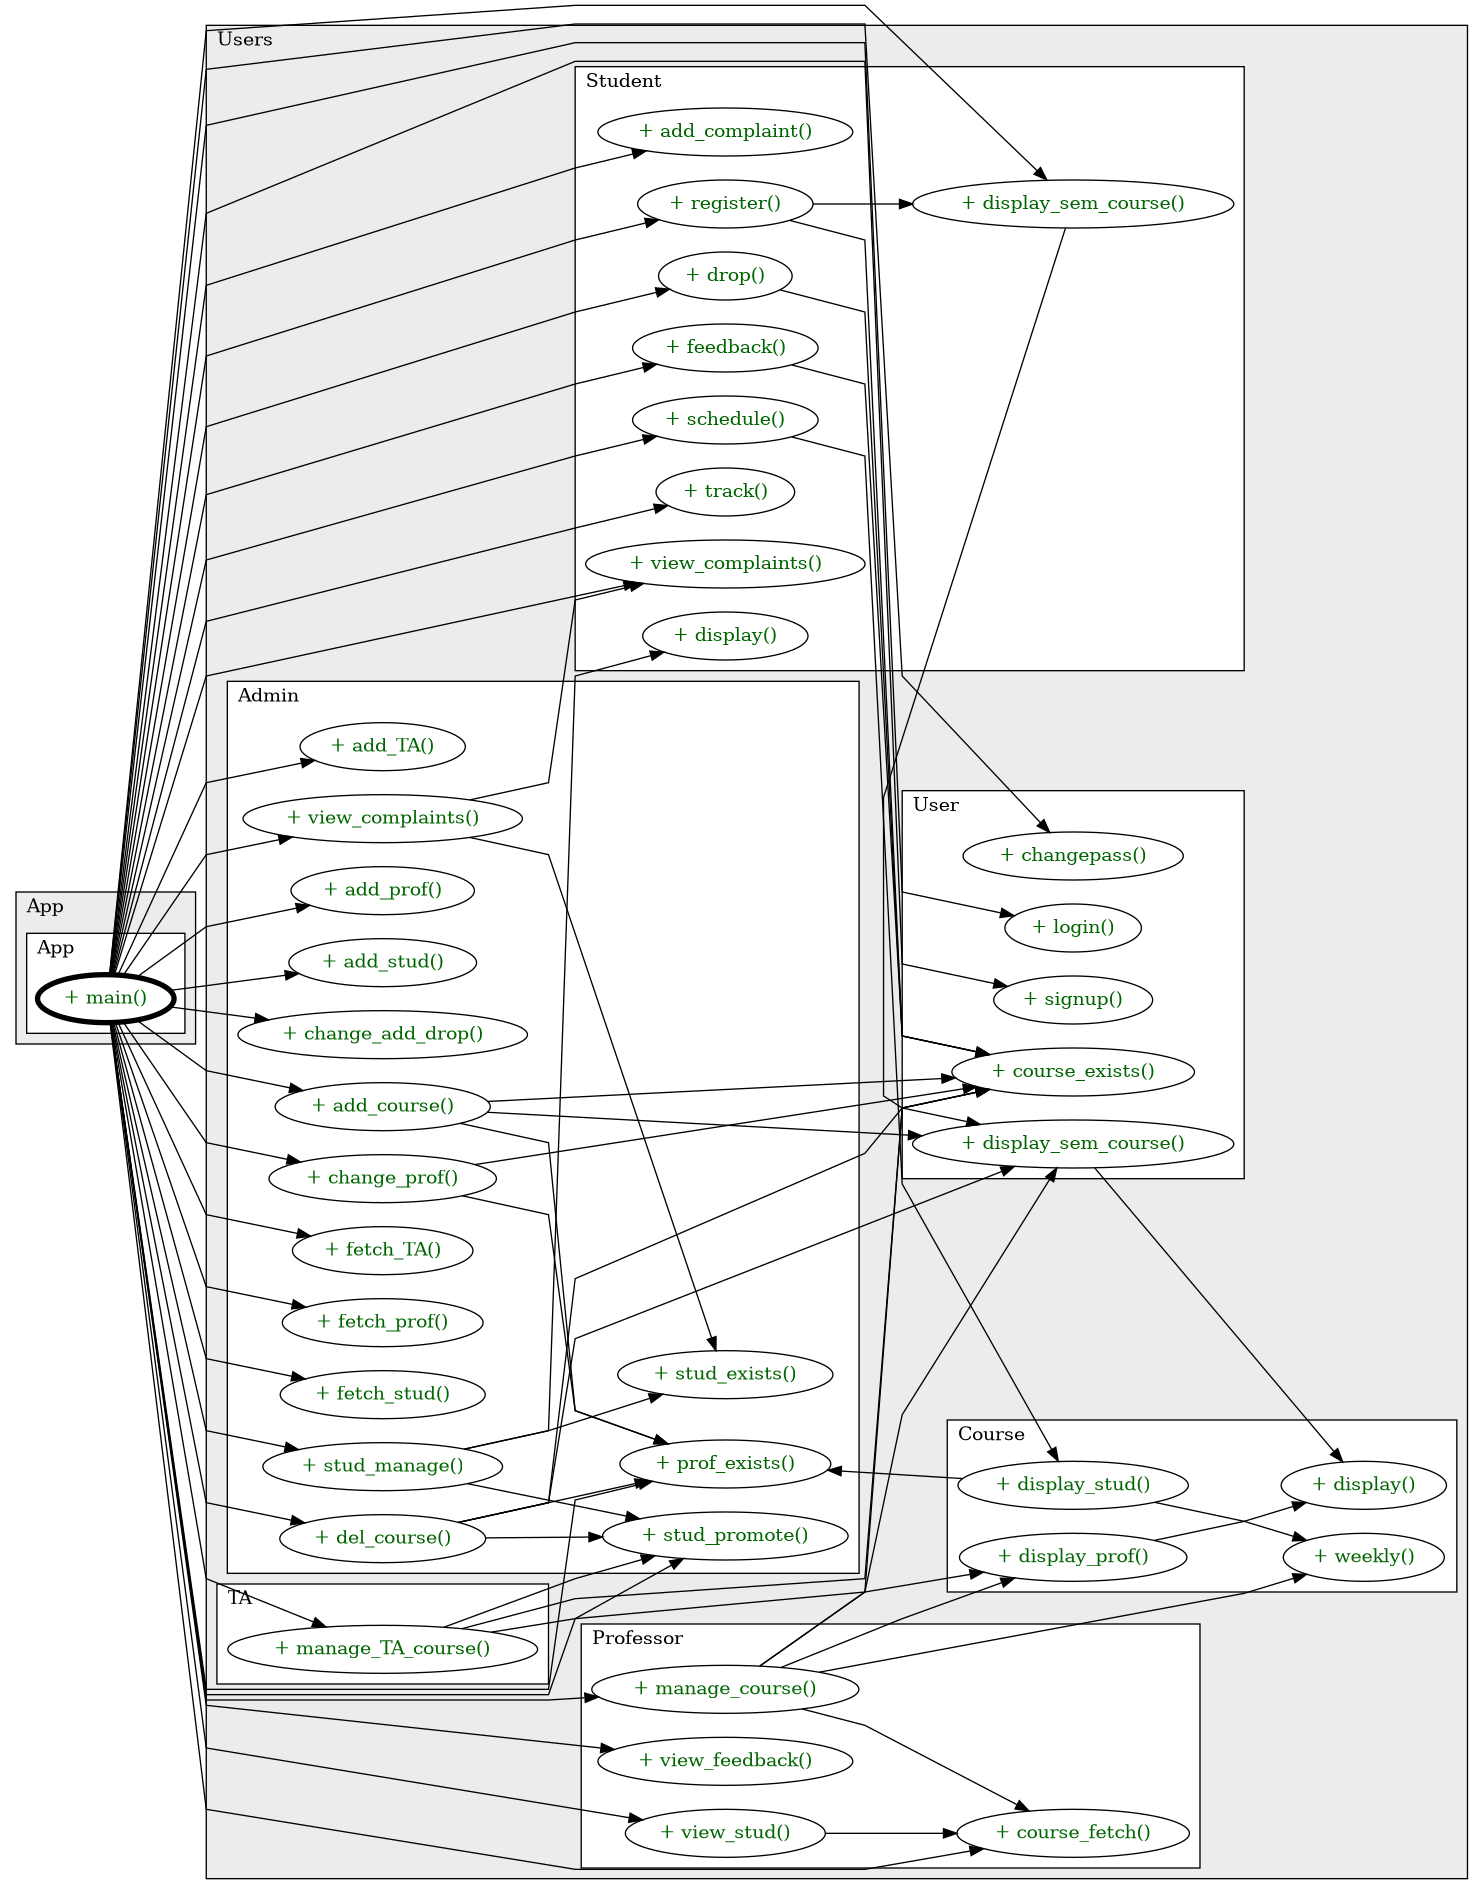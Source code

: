 @startuml

/' diagram meta data start
config=CallConfiguration;
{
  "rootMethod": "App#main(String[])",
  "projectClassification": {
    "searchMode": "OpenProject", // OpenProject, AllProjects
    "includedProjects": "",
    "pathEndKeywords": "*.impl",
    "isClientPath": "",
    "isClientName": "",
    "isTestPath": "",
    "isTestName": "",
    "isMappingPath": "",
    "isMappingName": "",
    "isDataAccessPath": "",
    "isDataAccessName": "",
    "isDataStructurePath": "",
    "isDataStructureName": "",
    "isInterfaceStructuresPath": "",
    "isInterfaceStructuresName": "",
    "isEntryPointPath": "",
    "isEntryPointName": "",
    "treatFinalFieldsAsMandatory": false
  },
  "graphRestriction": {
    "classPackageExcludeFilter": "",
    "classPackageIncludeFilter": "",
    "classNameExcludeFilter": "",
    "classNameIncludeFilter": "",
    "methodNameExcludeFilter": "",
    "methodNameIncludeFilter": "",
    "removeByInheritance": "", // inheritance/annotation based filtering is done in a second step
    "removeByAnnotation": "",
    "removeByClassPackage": "", // cleanup the graph after inheritance/annotation based filtering is done
    "removeByClassName": "",
    "cutMappings": false,
    "cutEnum": true,
    "cutTests": true,
    "cutClient": true,
    "cutDataAccess": true,
    "cutInterfaceStructures": true,
    "cutDataStructures": true,
    "cutGetterAndSetter": true,
    "cutConstructors": true
  },
  "graphTraversal": {
    "forwardDepth": 3,
    "backwardDepth": 3,
    "classPackageExcludeFilter": "",
    "classPackageIncludeFilter": "",
    "classNameExcludeFilter": "",
    "classNameIncludeFilter": "",
    "methodNameExcludeFilter": "",
    "methodNameIncludeFilter": "",
    "hideMappings": false,
    "hideDataStructures": false,
    "hidePrivateMethods": true,
    "hideInterfaceCalls": true, // indirection: implementation -> interface (is hidden) -> implementation
    "onlyShowApplicationEntryPoints": false, // root node is included
    "useMethodCallsForStructureDiagram": "ForwardOnly" // ForwardOnly, BothDirections, No
  },
  "details": {
    "aggregation": "GroupByClass", // ByClass, GroupByClass, None
    "showMethodParametersTypes": false,
    "showMethodParametersNames": false,
    "showMethodReturnType": false,
    "showPackageLevels": 2,
    "showCallOrder": false,
    "edgeMode": "MethodsOnly", // TypesOnly, MethodsOnly, TypesAndMethods, MethodsAndDirectTypeUsage
    "showDetailedClassStructure": false
  },
  "rootClass": "App",
  "extensionCallbackMethod": "" // qualified.class.name#methodName - signature: public static String method(String)
}
diagram meta data end '/



digraph g {
    rankdir="LR"
    splines=polyline
    

'nodes 
subgraph cluster_66049 { 
   	label=App
	labeljust=l
	fillcolor="#ececec"
	style=filled
   
   subgraph cluster_869532820 { 
   	label=App
	labeljust=l
	fillcolor=white
	style=filled
   
   App66049XXXmain1859653459[
	label="+ main()"
	style=filled
	fillcolor=white
	tooltip="App

null"
	penwidth=4
	fontcolor=darkgreen
];
} 
} 

subgraph cluster_82025960 { 
   	label=Users
	labeljust=l
	fillcolor="#ececec"
	style=filled
   
   subgraph cluster_141257777 { 
   	label=User
	labeljust=l
	fillcolor=white
	style=filled
   
   User82025960XXXchangepass0[
	label="+ changepass()"
	style=filled
	fillcolor=white
	tooltip="User

null"
	fontcolor=darkgreen
];

User82025960XXXcourse_exists104431[
	label="+ course_exists()"
	style=filled
	fillcolor=white
	tooltip="User

null"
	fontcolor=darkgreen
];

User82025960XXXdisplay_sem_course104431[
	label="+ display_sem_course()"
	style=filled
	fillcolor=white
	tooltip="User

null"
	fontcolor=darkgreen
];

User82025960XXXlogin0[
	label="+ login()"
	style=filled
	fillcolor=white
	tooltip="User

null"
	fontcolor=darkgreen
];

User82025960XXXsignup0[
	label="+ signup()"
	style=filled
	fillcolor=white
	tooltip="User

null"
	fontcolor=darkgreen
];
} 

subgraph cluster_1705533461 { 
   	label=Student
	labeljust=l
	fillcolor=white
	style=filled
   
   Student82025960XXXadd_complaint0[
	label="+ add_complaint()"
	style=filled
	fillcolor=white
	tooltip="Student

null"
	fontcolor=darkgreen
];

Student82025960XXXdisplay0[
	label="+ display()"
	style=filled
	fillcolor=white
	tooltip="Student

null"
	fontcolor=darkgreen
];

Student82025960XXXdisplay_sem_course0[
	label="+ display_sem_course()"
	style=filled
	fillcolor=white
	tooltip="Student

null"
	fontcolor=darkgreen
];

Student82025960XXXdrop0[
	label="+ drop()"
	style=filled
	fillcolor=white
	tooltip="Student

null"
	fontcolor=darkgreen
];

Student82025960XXXfeedback0[
	label="+ feedback()"
	style=filled
	fillcolor=white
	tooltip="Student

null"
	fontcolor=darkgreen
];

Student82025960XXXregister0[
	label="+ register()"
	style=filled
	fillcolor=white
	tooltip="Student

null"
	fontcolor=darkgreen
];

Student82025960XXXschedule0[
	label="+ schedule()"
	style=filled
	fillcolor=white
	tooltip="Student

null"
	fontcolor=darkgreen
];

Student82025960XXXtrack0[
	label="+ track()"
	style=filled
	fillcolor=white
	tooltip="Student

null"
	fontcolor=darkgreen
];

Student82025960XXXview_complaints0[
	label="+ view_complaints()"
	style=filled
	fillcolor=white
	tooltip="Student

null"
	fontcolor=darkgreen
];
} 

subgraph cluster_200970189 { 
   	label=TA
	labeljust=l
	fillcolor=white
	style=filled
   
   TA82025960XXXmanage_TA_course63116079[
	label="+ manage_TA_course()"
	style=filled
	fillcolor=white
	tooltip="TA

null"
	fontcolor=darkgreen
];
} 

subgraph cluster_2086199041 { 
   	label=Course
	labeljust=l
	fillcolor=white
	style=filled
   
   Course82025960XXXdisplay0[
	label="+ display()"
	style=filled
	fillcolor=white
	tooltip="Course

null"
	fontcolor=darkgreen
];

Course82025960XXXdisplay_prof0[
	label="+ display_prof()"
	style=filled
	fillcolor=white
	tooltip="Course

null"
	fontcolor=darkgreen
];

Course82025960XXXdisplay_stud0[
	label="+ display_stud()"
	style=filled
	fillcolor=white
	tooltip="Course

null"
	fontcolor=darkgreen
];

Course82025960XXXweekly0[
	label="+ weekly()"
	style=filled
	fillcolor=white
	tooltip="Course

null"
	fontcolor=darkgreen
];
} 

subgraph cluster_65114025 { 
   	label=Admin
	labeljust=l
	fillcolor=white
	style=filled
   
   Admin82025960XXXadd_TA2669[
	label="+ add_TA()"
	style=filled
	fillcolor=white
	tooltip="Admin

null"
	fontcolor=darkgreen
];

Admin82025960XXXadd_course0[
	label="+ add_course()"
	style=filled
	fillcolor=white
	tooltip="Admin

null"
	fontcolor=darkgreen
];

Admin82025960XXXadd_prof719111704[
	label="+ add_prof()"
	style=filled
	fillcolor=white
	tooltip="Admin

null"
	fontcolor=darkgreen
];

Admin82025960XXXadd_stud719111704[
	label="+ add_stud()"
	style=filled
	fillcolor=white
	tooltip="Admin

null"
	fontcolor=darkgreen
];

Admin82025960XXXchange_add_drop0[
	label="+ change_add_drop()"
	style=filled
	fillcolor=white
	tooltip="Admin

null"
	fontcolor=darkgreen
];

Admin82025960XXXchange_prof0[
	label="+ change_prof()"
	style=filled
	fillcolor=white
	tooltip="Admin

null"
	fontcolor=darkgreen
];

Admin82025960XXXdel_course0[
	label="+ del_course()"
	style=filled
	fillcolor=white
	tooltip="Admin

null"
	fontcolor=darkgreen
];

Admin82025960XXXfetch_TA719111704[
	label="+ fetch_TA()"
	style=filled
	fillcolor=white
	tooltip="Admin

null"
	fontcolor=darkgreen
];

Admin82025960XXXfetch_prof719111704[
	label="+ fetch_prof()"
	style=filled
	fillcolor=white
	tooltip="Admin

null"
	fontcolor=darkgreen
];

Admin82025960XXXfetch_stud719111704[
	label="+ fetch_stud()"
	style=filled
	fillcolor=white
	tooltip="Admin

null"
	fontcolor=darkgreen
];

Admin82025960XXXprof_exists104431[
	label="+ prof_exists()"
	style=filled
	fillcolor=white
	tooltip="Admin

null"
	fontcolor=darkgreen
];

Admin82025960XXXstud_exists104431[
	label="+ stud_exists()"
	style=filled
	fillcolor=white
	tooltip="Admin

null"
	fontcolor=darkgreen
];

Admin82025960XXXstud_manage0[
	label="+ stud_manage()"
	style=filled
	fillcolor=white
	tooltip="Admin

null"
	fontcolor=darkgreen
];

Admin82025960XXXstud_promote214492645[
	label="+ stud_promote()"
	style=filled
	fillcolor=white
	tooltip="Admin

null"
	fontcolor=darkgreen
];

Admin82025960XXXview_complaints0[
	label="+ view_complaints()"
	style=filled
	fillcolor=white
	tooltip="Admin

null"
	fontcolor=darkgreen
];
} 

subgraph cluster_695753271 { 
   	label=Professor
	labeljust=l
	fillcolor=white
	style=filled
   
   Professor82025960XXXcourse_fetch0[
	label="+ course_fetch()"
	style=filled
	fillcolor=white
	tooltip="Professor

null"
	fontcolor=darkgreen
];

Professor82025960XXXmanage_course0[
	label="+ manage_course()"
	style=filled
	fillcolor=white
	tooltip="Professor

null"
	fontcolor=darkgreen
];

Professor82025960XXXview_feedback0[
	label="+ view_feedback()"
	style=filled
	fillcolor=white
	tooltip="Professor

null"
	fontcolor=darkgreen
];

Professor82025960XXXview_stud0[
	label="+ view_stud()"
	style=filled
	fillcolor=white
	tooltip="Professor

null"
	fontcolor=darkgreen
];
} 
} 

'edges    
Admin82025960XXXadd_course0 -> Admin82025960XXXprof_exists104431;
Admin82025960XXXadd_course0 -> User82025960XXXcourse_exists104431;
Admin82025960XXXadd_course0 -> User82025960XXXdisplay_sem_course104431;
Admin82025960XXXchange_prof0 -> Admin82025960XXXprof_exists104431;
Admin82025960XXXchange_prof0 -> User82025960XXXcourse_exists104431;
Admin82025960XXXdel_course0 -> Admin82025960XXXprof_exists104431;
Admin82025960XXXdel_course0 -> Admin82025960XXXstud_promote214492645;
Admin82025960XXXdel_course0 -> User82025960XXXcourse_exists104431;
Admin82025960XXXdel_course0 -> User82025960XXXdisplay_sem_course104431;
Admin82025960XXXstud_manage0 -> Admin82025960XXXstud_exists104431;
Admin82025960XXXstud_manage0 -> Admin82025960XXXstud_promote214492645;
Admin82025960XXXstud_manage0 -> Student82025960XXXdisplay0;
Admin82025960XXXview_complaints0 -> Admin82025960XXXstud_exists104431;
Admin82025960XXXview_complaints0 -> Student82025960XXXview_complaints0;
App66049XXXmain1859653459 -> Admin82025960XXXadd_TA2669;
App66049XXXmain1859653459 -> Admin82025960XXXadd_course0;
App66049XXXmain1859653459 -> Admin82025960XXXadd_prof719111704;
App66049XXXmain1859653459 -> Admin82025960XXXadd_stud719111704;
App66049XXXmain1859653459 -> Admin82025960XXXchange_add_drop0;
App66049XXXmain1859653459 -> Admin82025960XXXchange_prof0;
App66049XXXmain1859653459 -> Admin82025960XXXdel_course0;
App66049XXXmain1859653459 -> Admin82025960XXXfetch_TA719111704;
App66049XXXmain1859653459 -> Admin82025960XXXfetch_prof719111704;
App66049XXXmain1859653459 -> Admin82025960XXXfetch_stud719111704;
App66049XXXmain1859653459 -> Admin82025960XXXprof_exists104431;
App66049XXXmain1859653459 -> Admin82025960XXXstud_manage0;
App66049XXXmain1859653459 -> Admin82025960XXXstud_promote214492645;
App66049XXXmain1859653459 -> Admin82025960XXXview_complaints0;
App66049XXXmain1859653459 -> Professor82025960XXXcourse_fetch0;
App66049XXXmain1859653459 -> Professor82025960XXXmanage_course0;
App66049XXXmain1859653459 -> Professor82025960XXXview_feedback0;
App66049XXXmain1859653459 -> Professor82025960XXXview_stud0;
App66049XXXmain1859653459 -> Student82025960XXXadd_complaint0;
App66049XXXmain1859653459 -> Student82025960XXXdisplay_sem_course0;
App66049XXXmain1859653459 -> Student82025960XXXdrop0;
App66049XXXmain1859653459 -> Student82025960XXXfeedback0;
App66049XXXmain1859653459 -> Student82025960XXXregister0;
App66049XXXmain1859653459 -> Student82025960XXXschedule0;
App66049XXXmain1859653459 -> Student82025960XXXtrack0;
App66049XXXmain1859653459 -> Student82025960XXXview_complaints0;
App66049XXXmain1859653459 -> TA82025960XXXmanage_TA_course63116079;
App66049XXXmain1859653459 -> User82025960XXXchangepass0;
App66049XXXmain1859653459 -> User82025960XXXlogin0;
App66049XXXmain1859653459 -> User82025960XXXsignup0;
Course82025960XXXdisplay_prof0 -> Course82025960XXXdisplay0;
Course82025960XXXdisplay_stud0 -> Admin82025960XXXprof_exists104431;
Course82025960XXXdisplay_stud0 -> Course82025960XXXweekly0;
Professor82025960XXXmanage_course0 -> Course82025960XXXdisplay_prof0;
Professor82025960XXXmanage_course0 -> Course82025960XXXweekly0;
Professor82025960XXXmanage_course0 -> Professor82025960XXXcourse_fetch0;
Professor82025960XXXmanage_course0 -> User82025960XXXcourse_exists104431;
Professor82025960XXXmanage_course0 -> User82025960XXXdisplay_sem_course104431;
Professor82025960XXXview_stud0 -> Professor82025960XXXcourse_fetch0;
Student82025960XXXdisplay_sem_course0 -> User82025960XXXdisplay_sem_course104431;
Student82025960XXXdrop0 -> User82025960XXXcourse_exists104431;
Student82025960XXXfeedback0 -> User82025960XXXcourse_exists104431;
Student82025960XXXregister0 -> Student82025960XXXdisplay_sem_course0;
Student82025960XXXregister0 -> User82025960XXXcourse_exists104431;
Student82025960XXXschedule0 -> Course82025960XXXdisplay_stud0;
TA82025960XXXmanage_TA_course63116079 -> Admin82025960XXXstud_promote214492645;
TA82025960XXXmanage_TA_course63116079 -> Course82025960XXXdisplay_prof0;
TA82025960XXXmanage_TA_course63116079 -> User82025960XXXcourse_exists104431;
User82025960XXXdisplay_sem_course104431 -> Course82025960XXXdisplay0;
    
}
@enduml